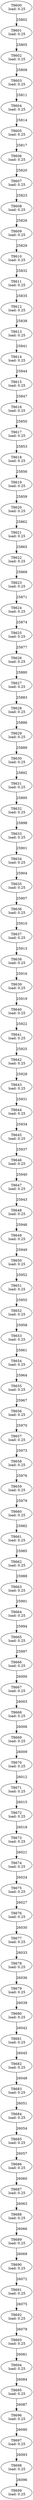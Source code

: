 digraph taskgraph {
	T8600 [label= "T8600\n load: 0.25"];
	T8601 [label= "T8601\n load: 0.25"];
	T8600 -> T8601[label=25802];
	T8602 [label= "T8602\n load: 0.25"];
	T8601 -> T8602[label=25805];
	T8603 [label= "T8603\n load: 0.25"];
	T8602 -> T8603[label=25808];
	T8604 [label= "T8604\n load: 0.25"];
	T8603 -> T8604[label=25811];
	T8605 [label= "T8605\n load: 0.25"];
	T8604 -> T8605[label=25814];
	T8606 [label= "T8606\n load: 0.25"];
	T8605 -> T8606[label=25817];
	T8607 [label= "T8607\n load: 0.25"];
	T8606 -> T8607[label=25820];
	T8608 [label= "T8608\n load: 0.25"];
	T8607 -> T8608[label=25823];
	T8609 [label= "T8609\n load: 0.25"];
	T8608 -> T8609[label=25826];
	T8610 [label= "T8610\n load: 0.25"];
	T8609 -> T8610[label=25829];
	T8611 [label= "T8611\n load: 0.25"];
	T8610 -> T8611[label=25832];
	T8612 [label= "T8612\n load: 0.25"];
	T8611 -> T8612[label=25835];
	T8613 [label= "T8613\n load: 0.25"];
	T8612 -> T8613[label=25838];
	T8614 [label= "T8614\n load: 0.25"];
	T8613 -> T8614[label=25841];
	T8615 [label= "T8615\n load: 0.25"];
	T8614 -> T8615[label=25844];
	T8616 [label= "T8616\n load: 0.25"];
	T8615 -> T8616[label=25847];
	T8617 [label= "T8617\n load: 0.25"];
	T8616 -> T8617[label=25850];
	T8618 [label= "T8618\n load: 0.25"];
	T8617 -> T8618[label=25853];
	T8619 [label= "T8619\n load: 0.25"];
	T8618 -> T8619[label=25856];
	T8620 [label= "T8620\n load: 0.25"];
	T8619 -> T8620[label=25859];
	T8621 [label= "T8621\n load: 0.25"];
	T8620 -> T8621[label=25862];
	T8622 [label= "T8622\n load: 0.25"];
	T8621 -> T8622[label=25865];
	T8623 [label= "T8623\n load: 0.25"];
	T8622 -> T8623[label=25868];
	T8624 [label= "T8624\n load: 0.25"];
	T8623 -> T8624[label=25871];
	T8625 [label= "T8625\n load: 0.25"];
	T8624 -> T8625[label=25874];
	T8626 [label= "T8626\n load: 0.25"];
	T8625 -> T8626[label=25877];
	T8627 [label= "T8627\n load: 0.25"];
	T8626 -> T8627[label=25880];
	T8628 [label= "T8628\n load: 0.25"];
	T8627 -> T8628[label=25883];
	T8629 [label= "T8629\n load: 0.25"];
	T8628 -> T8629[label=25886];
	T8630 [label= "T8630\n load: 0.25"];
	T8629 -> T8630[label=25889];
	T8631 [label= "T8631\n load: 0.25"];
	T8630 -> T8631[label=25892];
	T8632 [label= "T8632\n load: 0.25"];
	T8631 -> T8632[label=25895];
	T8633 [label= "T8633\n load: 0.25"];
	T8632 -> T8633[label=25898];
	T8634 [label= "T8634\n load: 0.25"];
	T8633 -> T8634[label=25901];
	T8635 [label= "T8635\n load: 0.25"];
	T8634 -> T8635[label=25904];
	T8636 [label= "T8636\n load: 0.25"];
	T8635 -> T8636[label=25907];
	T8637 [label= "T8637\n load: 0.25"];
	T8636 -> T8637[label=25910];
	T8638 [label= "T8638\n load: 0.25"];
	T8637 -> T8638[label=25913];
	T8639 [label= "T8639\n load: 0.25"];
	T8638 -> T8639[label=25916];
	T8640 [label= "T8640\n load: 0.25"];
	T8639 -> T8640[label=25919];
	T8641 [label= "T8641\n load: 0.25"];
	T8640 -> T8641[label=25922];
	T8642 [label= "T8642\n load: 0.25"];
	T8641 -> T8642[label=25925];
	T8643 [label= "T8643\n load: 0.25"];
	T8642 -> T8643[label=25928];
	T8644 [label= "T8644\n load: 0.25"];
	T8643 -> T8644[label=25931];
	T8645 [label= "T8645\n load: 0.25"];
	T8644 -> T8645[label=25934];
	T8646 [label= "T8646\n load: 0.25"];
	T8645 -> T8646[label=25937];
	T8647 [label= "T8647\n load: 0.25"];
	T8646 -> T8647[label=25940];
	T8648 [label= "T8648\n load: 0.25"];
	T8647 -> T8648[label=25943];
	T8649 [label= "T8649\n load: 0.25"];
	T8648 -> T8649[label=25946];
	T8650 [label= "T8650\n load: 0.25"];
	T8649 -> T8650[label=25949];
	T8651 [label= "T8651\n load: 0.25"];
	T8650 -> T8651[label=25952];
	T8652 [label= "T8652\n load: 0.25"];
	T8651 -> T8652[label=25955];
	T8653 [label= "T8653\n load: 0.25"];
	T8652 -> T8653[label=25958];
	T8654 [label= "T8654\n load: 0.25"];
	T8653 -> T8654[label=25961];
	T8655 [label= "T8655\n load: 0.25"];
	T8654 -> T8655[label=25964];
	T8656 [label= "T8656\n load: 0.25"];
	T8655 -> T8656[label=25967];
	T8657 [label= "T8657\n load: 0.25"];
	T8656 -> T8657[label=25970];
	T8658 [label= "T8658\n load: 0.25"];
	T8657 -> T8658[label=25973];
	T8659 [label= "T8659\n load: 0.25"];
	T8658 -> T8659[label=25976];
	T8660 [label= "T8660\n load: 0.25"];
	T8659 -> T8660[label=25979];
	T8661 [label= "T8661\n load: 0.25"];
	T8660 -> T8661[label=25982];
	T8662 [label= "T8662\n load: 0.25"];
	T8661 -> T8662[label=25985];
	T8663 [label= "T8663\n load: 0.25"];
	T8662 -> T8663[label=25988];
	T8664 [label= "T8664\n load: 0.25"];
	T8663 -> T8664[label=25991];
	T8665 [label= "T8665\n load: 0.25"];
	T8664 -> T8665[label=25994];
	T8666 [label= "T8666\n load: 0.25"];
	T8665 -> T8666[label=25997];
	T8667 [label= "T8667\n load: 0.25"];
	T8666 -> T8667[label=26000];
	T8668 [label= "T8668\n load: 0.25"];
	T8667 -> T8668[label=26003];
	T8669 [label= "T8669\n load: 0.25"];
	T8668 -> T8669[label=26006];
	T8670 [label= "T8670\n load: 0.25"];
	T8669 -> T8670[label=26009];
	T8671 [label= "T8671\n load: 0.25"];
	T8670 -> T8671[label=26012];
	T8672 [label= "T8672\n load: 0.25"];
	T8671 -> T8672[label=26015];
	T8673 [label= "T8673\n load: 0.25"];
	T8672 -> T8673[label=26018];
	T8674 [label= "T8674\n load: 0.25"];
	T8673 -> T8674[label=26021];
	T8675 [label= "T8675\n load: 0.25"];
	T8674 -> T8675[label=26024];
	T8676 [label= "T8676\n load: 0.25"];
	T8675 -> T8676[label=26027];
	T8677 [label= "T8677\n load: 0.25"];
	T8676 -> T8677[label=26030];
	T8678 [label= "T8678\n load: 0.25"];
	T8677 -> T8678[label=26033];
	T8679 [label= "T8679\n load: 0.25"];
	T8678 -> T8679[label=26036];
	T8680 [label= "T8680\n load: 0.25"];
	T8679 -> T8680[label=26039];
	T8681 [label= "T8681\n load: 0.25"];
	T8680 -> T8681[label=26042];
	T8682 [label= "T8682\n load: 0.25"];
	T8681 -> T8682[label=26045];
	T8683 [label= "T8683\n load: 0.25"];
	T8682 -> T8683[label=26048];
	T8684 [label= "T8684\n load: 0.25"];
	T8683 -> T8684[label=26051];
	T8685 [label= "T8685\n load: 0.25"];
	T8684 -> T8685[label=26054];
	T8686 [label= "T8686\n load: 0.25"];
	T8685 -> T8686[label=26057];
	T8687 [label= "T8687\n load: 0.25"];
	T8686 -> T8687[label=26060];
	T8688 [label= "T8688\n load: 0.25"];
	T8687 -> T8688[label=26063];
	T8689 [label= "T8689\n load: 0.25"];
	T8688 -> T8689[label=26066];
	T8690 [label= "T8690\n load: 0.25"];
	T8689 -> T8690[label=26069];
	T8691 [label= "T8691\n load: 0.25"];
	T8690 -> T8691[label=26072];
	T8692 [label= "T8692\n load: 0.25"];
	T8691 -> T8692[label=26075];
	T8693 [label= "T8693\n load: 0.25"];
	T8692 -> T8693[label=26078];
	T8694 [label= "T8694\n load: 0.25"];
	T8693 -> T8694[label=26081];
	T8695 [label= "T8695\n load: 0.25"];
	T8694 -> T8695[label=26084];
	T8696 [label= "T8696\n load: 0.25"];
	T8695 -> T8696[label=26087];
	T8697 [label= "T8697\n load: 0.25"];
	T8696 -> T8697[label=26090];
	T8698 [label= "T8698\n load: 0.25"];
	T8697 -> T8698[label=26093];
	T8699 [label= "T8699\n load: 0.25"];
	T8698 -> T8699[label=26096];
}